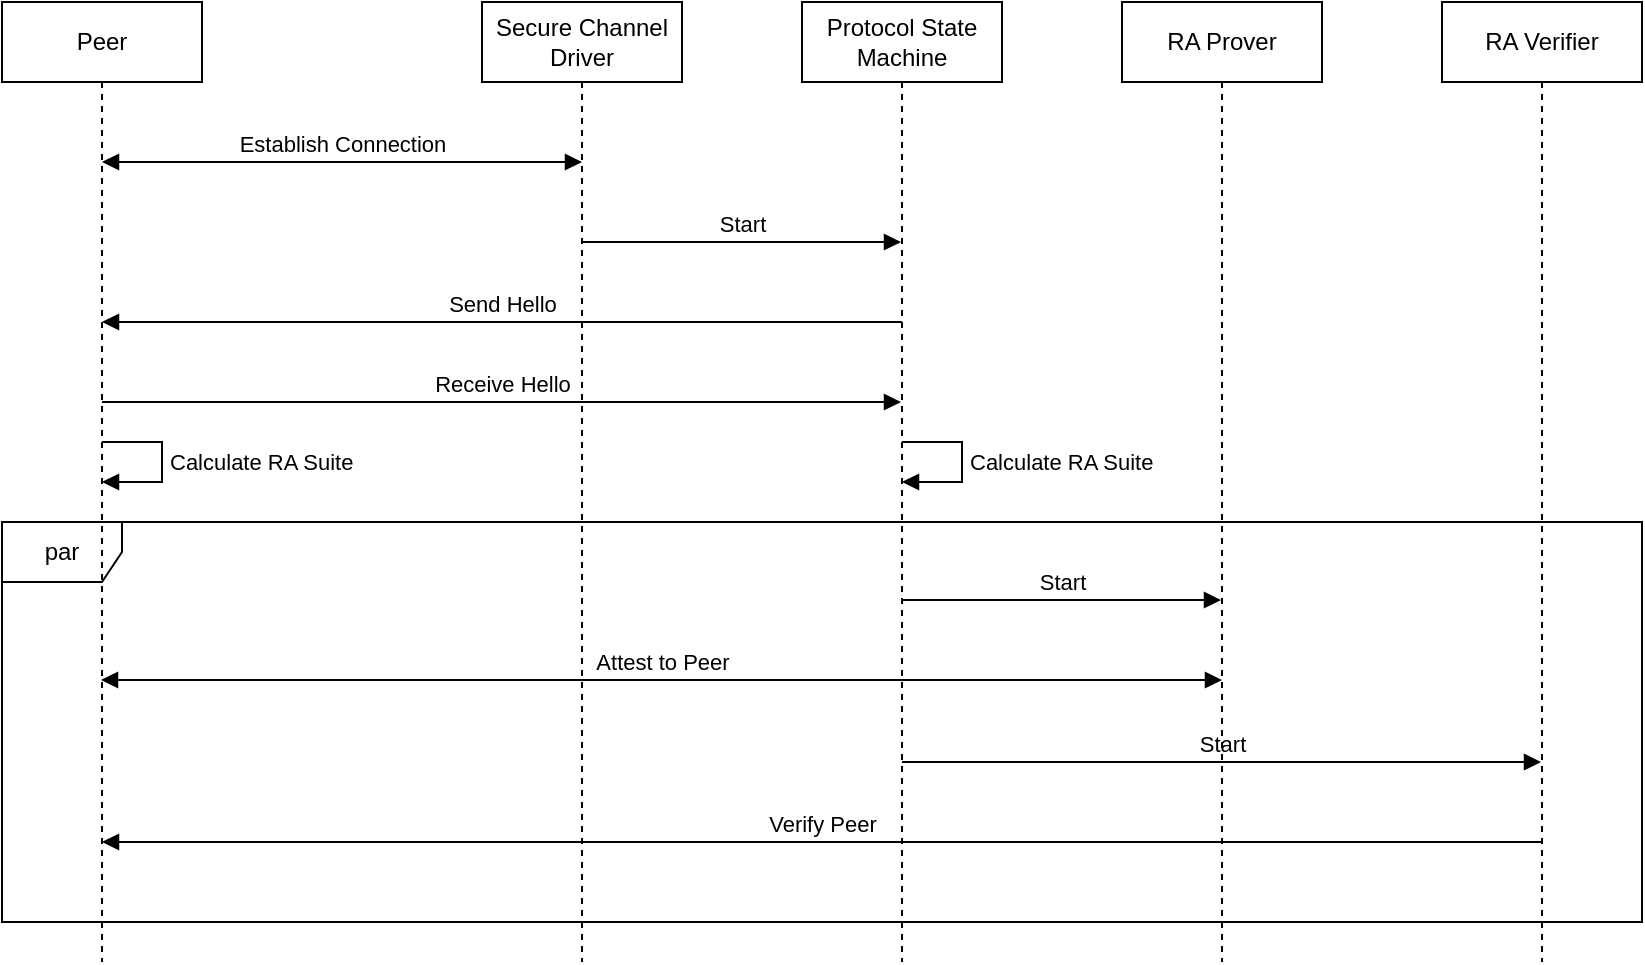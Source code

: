 <mxfile version="18.0.7" type="device"><diagram id="KkpmdSMN04STXfgYiuPq" name="Page-1"><mxGraphModel dx="1038" dy="579" grid="1" gridSize="10" guides="1" tooltips="1" connect="0" arrows="0" fold="1" page="1" pageScale="1" pageWidth="850" pageHeight="1100" math="0" shadow="0"><root><mxCell id="0"/><mxCell id="1" parent="0"/><mxCell id="x61E03JZTRMRiCpo66aQ-17" value="par" style="shape=umlFrame;whiteSpace=wrap;html=1;labelBackgroundColor=default;" vertex="1" parent="1"><mxGeometry x="40" y="300" width="820" height="200" as="geometry"/></mxCell><mxCell id="x61E03JZTRMRiCpo66aQ-1" value="Secure Channel Driver" style="shape=umlLifeline;perimeter=lifelinePerimeter;whiteSpace=wrap;html=1;container=1;collapsible=0;recursiveResize=0;outlineConnect=0;labelBackgroundColor=default;" vertex="1" parent="1"><mxGeometry x="280" y="40" width="100" height="480" as="geometry"/></mxCell><mxCell id="x61E03JZTRMRiCpo66aQ-10" value="Start" style="html=1;verticalAlign=bottom;endArrow=block;rounded=0;labelBackgroundColor=default;" edge="1" parent="x61E03JZTRMRiCpo66aQ-1" target="x61E03JZTRMRiCpo66aQ-2"><mxGeometry width="80" relative="1" as="geometry"><mxPoint x="50" y="120" as="sourcePoint"/><mxPoint x="130" y="120" as="targetPoint"/></mxGeometry></mxCell><mxCell id="x61E03JZTRMRiCpo66aQ-2" value="Protocol State Machine" style="shape=umlLifeline;perimeter=lifelinePerimeter;whiteSpace=wrap;html=1;container=1;collapsible=0;recursiveResize=0;outlineConnect=0;labelBackgroundColor=default;" vertex="1" parent="1"><mxGeometry x="440" y="40" width="100" height="480" as="geometry"/></mxCell><mxCell id="x61E03JZTRMRiCpo66aQ-11" value="Send Hello" style="html=1;verticalAlign=bottom;endArrow=block;rounded=0;labelBackgroundColor=default;" edge="1" parent="x61E03JZTRMRiCpo66aQ-2" target="x61E03JZTRMRiCpo66aQ-5"><mxGeometry width="80" relative="1" as="geometry"><mxPoint x="50" y="160" as="sourcePoint"/><mxPoint x="130" y="160" as="targetPoint"/></mxGeometry></mxCell><mxCell id="x61E03JZTRMRiCpo66aQ-14" value="Calculate RA Suite" style="edgeStyle=orthogonalEdgeStyle;html=1;align=left;spacingLeft=2;endArrow=block;rounded=0;labelBackgroundColor=default;" edge="1" parent="x61E03JZTRMRiCpo66aQ-2"><mxGeometry relative="1" as="geometry"><mxPoint x="50" y="220" as="sourcePoint"/><Array as="points"><mxPoint x="80" y="220"/></Array><mxPoint x="50" y="240" as="targetPoint"/></mxGeometry></mxCell><mxCell id="x61E03JZTRMRiCpo66aQ-22" value="Start" style="verticalAlign=bottom;endArrow=block;rounded=0;labelBackgroundColor=#FFFFFF;labelBorderColor=none;html=1;" edge="1" parent="x61E03JZTRMRiCpo66aQ-2" target="x61E03JZTRMRiCpo66aQ-15"><mxGeometry width="80" relative="1" as="geometry"><mxPoint x="50" y="380" as="sourcePoint"/><mxPoint x="130" y="380" as="targetPoint"/></mxGeometry></mxCell><mxCell id="x61E03JZTRMRiCpo66aQ-3" value="RA Prover" style="shape=umlLifeline;perimeter=lifelinePerimeter;whiteSpace=wrap;html=1;container=0;collapsible=0;recursiveResize=0;outlineConnect=0;labelBackgroundColor=default;" vertex="1" parent="1"><mxGeometry x="600" y="40" width="100" height="480" as="geometry"/></mxCell><mxCell id="x61E03JZTRMRiCpo66aQ-5" value="Peer" style="shape=umlLifeline;perimeter=lifelinePerimeter;whiteSpace=wrap;html=1;container=1;collapsible=0;recursiveResize=0;outlineConnect=0;labelBackgroundColor=default;" vertex="1" parent="1"><mxGeometry x="40" y="40" width="100" height="480" as="geometry"/></mxCell><mxCell id="x61E03JZTRMRiCpo66aQ-12" value="Receive Hello" style="html=1;verticalAlign=bottom;endArrow=block;rounded=0;labelBackgroundColor=default;" edge="1" parent="x61E03JZTRMRiCpo66aQ-5" target="x61E03JZTRMRiCpo66aQ-2"><mxGeometry width="80" relative="1" as="geometry"><mxPoint x="50" y="200" as="sourcePoint"/><mxPoint x="130" y="200" as="targetPoint"/></mxGeometry></mxCell><mxCell id="x61E03JZTRMRiCpo66aQ-16" value="Calculate RA Suite" style="edgeStyle=orthogonalEdgeStyle;html=1;align=left;spacingLeft=2;endArrow=block;rounded=0;labelBackgroundColor=default;" edge="1" parent="x61E03JZTRMRiCpo66aQ-5"><mxGeometry relative="1" as="geometry"><mxPoint x="50" y="220" as="sourcePoint"/><Array as="points"><mxPoint x="80" y="220"/></Array><mxPoint x="50" y="240" as="targetPoint"/></mxGeometry></mxCell><mxCell id="x61E03JZTRMRiCpo66aQ-6" value="Establish Connection" style="html=1;verticalAlign=bottom;endArrow=block;rounded=0;startArrow=block;startFill=1;labelBackgroundColor=default;" edge="1" parent="1" source="x61E03JZTRMRiCpo66aQ-5"><mxGeometry width="80" relative="1" as="geometry"><mxPoint x="250" y="120" as="sourcePoint"/><mxPoint x="330" y="120" as="targetPoint"/></mxGeometry></mxCell><mxCell id="x61E03JZTRMRiCpo66aQ-15" value="RA Verifier" style="shape=umlLifeline;perimeter=lifelinePerimeter;whiteSpace=wrap;html=1;container=1;collapsible=0;recursiveResize=0;outlineConnect=0;labelBackgroundColor=default;" vertex="1" parent="1"><mxGeometry x="760" y="40" width="100" height="480" as="geometry"/></mxCell><mxCell id="x61E03JZTRMRiCpo66aQ-23" value="Verify Peer" style="html=1;verticalAlign=bottom;endArrow=block;rounded=0;labelBackgroundColor=default;" edge="1" parent="x61E03JZTRMRiCpo66aQ-15" target="x61E03JZTRMRiCpo66aQ-5"><mxGeometry width="80" relative="1" as="geometry"><mxPoint x="50" y="420" as="sourcePoint"/><mxPoint x="130" y="420" as="targetPoint"/></mxGeometry></mxCell><mxCell id="x61E03JZTRMRiCpo66aQ-18" value="Start" style="html=1;verticalAlign=bottom;endArrow=block;rounded=0;labelBackgroundColor=default;" edge="1" parent="1"><mxGeometry width="80" relative="1" as="geometry"><mxPoint x="490" y="339" as="sourcePoint"/><mxPoint x="649.5" y="339" as="targetPoint"/></mxGeometry></mxCell><mxCell id="x61E03JZTRMRiCpo66aQ-20" value="Attest to Peer" style="html=1;verticalAlign=bottom;endArrow=block;rounded=0;startArrow=block;startFill=1;labelBackgroundColor=default;" edge="1" parent="1"><mxGeometry width="80" relative="1" as="geometry"><mxPoint x="650" y="379" as="sourcePoint"/><mxPoint x="89.5" y="379" as="targetPoint"/></mxGeometry></mxCell></root></mxGraphModel></diagram></mxfile>